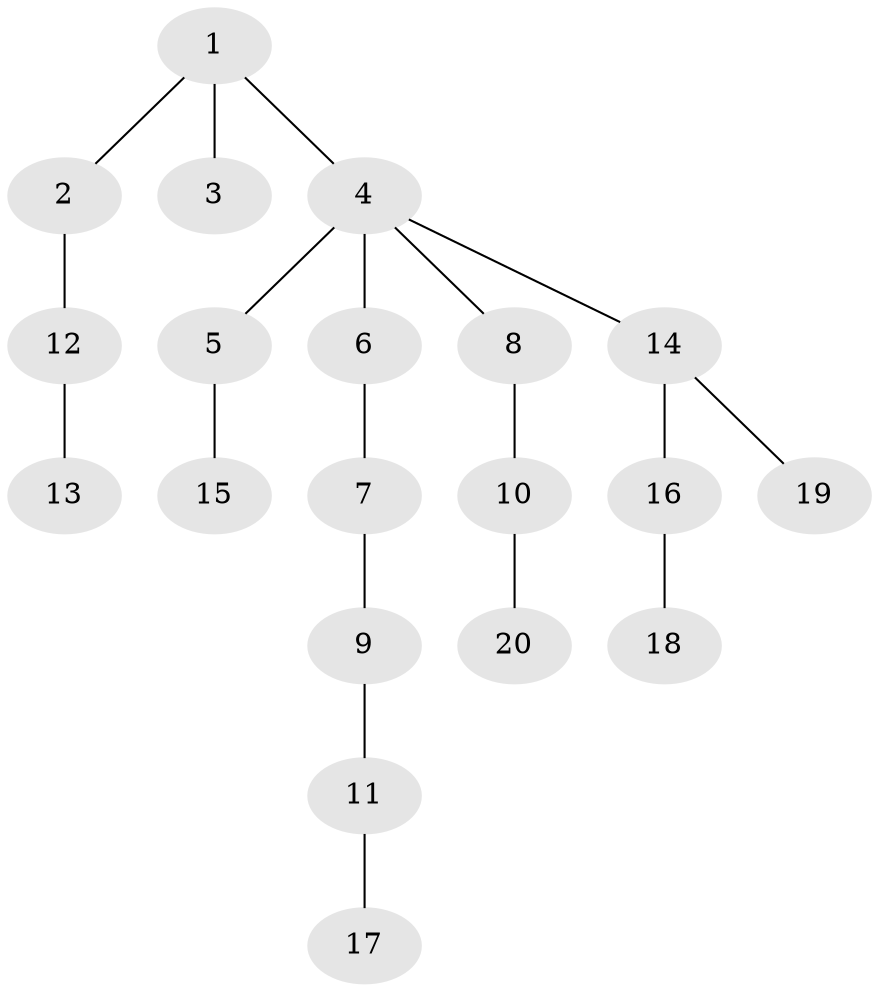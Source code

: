 // Generated by graph-tools (version 1.1) at 2025/46/02/15/25 05:46:28]
// undirected, 20 vertices, 19 edges
graph export_dot {
graph [start="1"]
  node [color=gray90,style=filled];
  1;
  2;
  3;
  4;
  5;
  6;
  7;
  8;
  9;
  10;
  11;
  12;
  13;
  14;
  15;
  16;
  17;
  18;
  19;
  20;
  1 -- 2;
  1 -- 3;
  1 -- 4;
  2 -- 12;
  4 -- 5;
  4 -- 6;
  4 -- 8;
  4 -- 14;
  5 -- 15;
  6 -- 7;
  7 -- 9;
  8 -- 10;
  9 -- 11;
  10 -- 20;
  11 -- 17;
  12 -- 13;
  14 -- 16;
  14 -- 19;
  16 -- 18;
}

